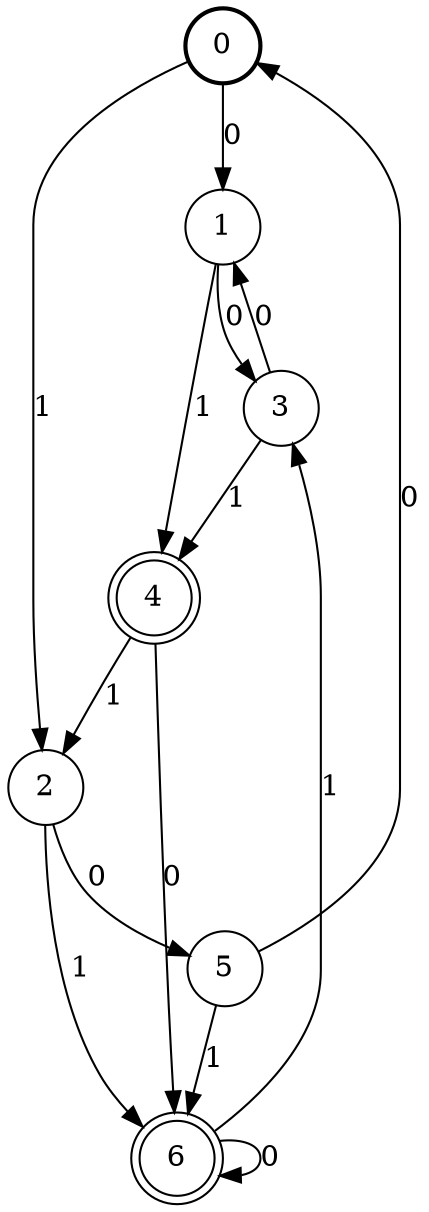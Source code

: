 digraph Automat {
    node [shape = circle];
    0 [style = "bold"];
    0 -> 1 [label = "0"];
    0 -> 2 [label = "1"];
    1 -> 3 [label = "0"];
    1 -> 4 [label = "1"];
    2 -> 5 [label = "0"];
    2 -> 6 [label = "1"];
    3 -> 1 [label = "0"];
    3 -> 4 [label = "1"];
    4 [peripheries=2]
    4 -> 6 [label = "0"];
    4 -> 2 [label = "1"];
    5 -> 0 [label = "0"];
    5 -> 6 [label = "1"];
    6 [peripheries=2]
    6 -> 6 [label = "0"];
    6 -> 3 [label = "1"];
}
